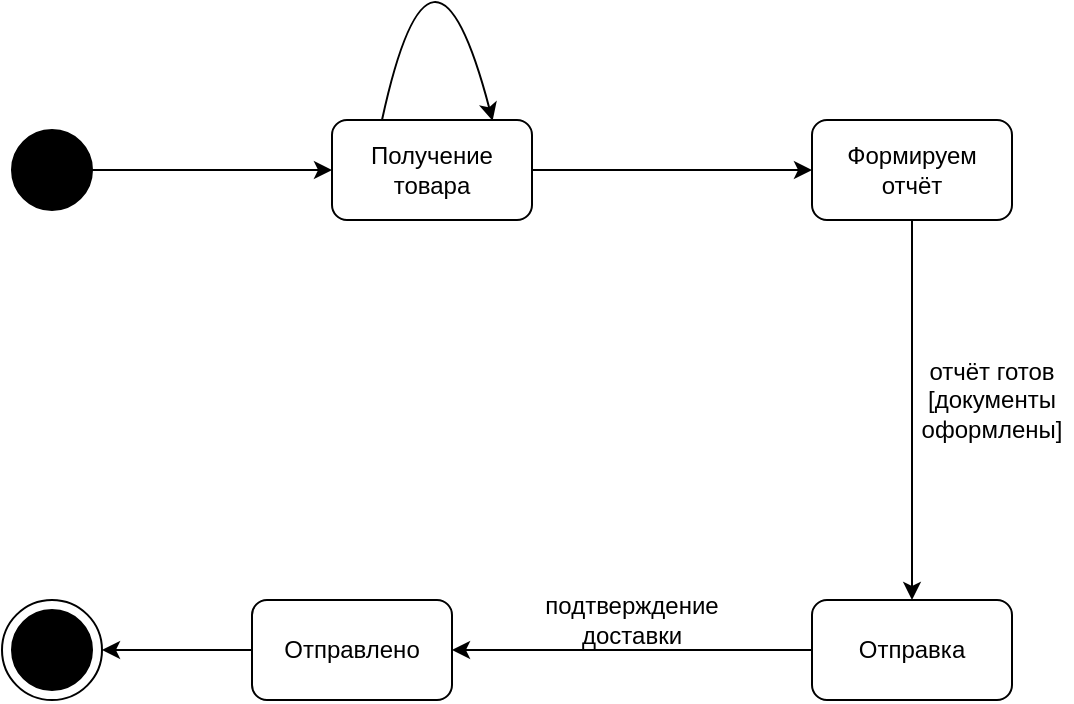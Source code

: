 <mxfile version="20.5.3" type="device"><diagram id="p_gMgVRqJaM5Ly-FDcyr" name="Страница 1"><mxGraphModel dx="1185" dy="662" grid="1" gridSize="10" guides="1" tooltips="1" connect="1" arrows="1" fold="1" page="1" pageScale="1" pageWidth="827" pageHeight="1169" math="0" shadow="0"><root><mxCell id="0"/><mxCell id="1" parent="0"/><mxCell id="CvNAGYmuj3-otscL_dC4-6" style="edgeStyle=orthogonalEdgeStyle;rounded=0;orthogonalLoop=1;jettySize=auto;html=1;entryX=0;entryY=0.5;entryDx=0;entryDy=0;" edge="1" parent="1" source="CvNAGYmuj3-otscL_dC4-1" target="CvNAGYmuj3-otscL_dC4-5"><mxGeometry relative="1" as="geometry"/></mxCell><mxCell id="CvNAGYmuj3-otscL_dC4-1" value="" style="ellipse;whiteSpace=wrap;html=1;aspect=fixed;fillColor=#000000;" vertex="1" parent="1"><mxGeometry x="280" y="320" width="40" height="40" as="geometry"/></mxCell><mxCell id="CvNAGYmuj3-otscL_dC4-3" value="" style="ellipse;whiteSpace=wrap;html=1;aspect=fixed;" vertex="1" parent="1"><mxGeometry x="275" y="555" width="50" height="50" as="geometry"/></mxCell><mxCell id="CvNAGYmuj3-otscL_dC4-4" value="" style="ellipse;whiteSpace=wrap;html=1;aspect=fixed;fillColor=#000000;" vertex="1" parent="1"><mxGeometry x="280" y="560" width="40" height="40" as="geometry"/></mxCell><mxCell id="CvNAGYmuj3-otscL_dC4-8" style="edgeStyle=orthogonalEdgeStyle;rounded=0;orthogonalLoop=1;jettySize=auto;html=1;entryX=0;entryY=0.5;entryDx=0;entryDy=0;" edge="1" parent="1" source="CvNAGYmuj3-otscL_dC4-5" target="CvNAGYmuj3-otscL_dC4-7"><mxGeometry relative="1" as="geometry"/></mxCell><mxCell id="CvNAGYmuj3-otscL_dC4-5" value="Получение товара" style="rounded=1;whiteSpace=wrap;html=1;" vertex="1" parent="1"><mxGeometry x="440" y="315" width="100" height="50" as="geometry"/></mxCell><mxCell id="CvNAGYmuj3-otscL_dC4-10" style="edgeStyle=orthogonalEdgeStyle;rounded=0;orthogonalLoop=1;jettySize=auto;html=1;entryX=0.5;entryY=0;entryDx=0;entryDy=0;" edge="1" parent="1" source="CvNAGYmuj3-otscL_dC4-7" target="CvNAGYmuj3-otscL_dC4-9"><mxGeometry relative="1" as="geometry"/></mxCell><mxCell id="CvNAGYmuj3-otscL_dC4-7" value="Формируем отчёт" style="rounded=1;whiteSpace=wrap;html=1;" vertex="1" parent="1"><mxGeometry x="680" y="315" width="100" height="50" as="geometry"/></mxCell><mxCell id="CvNAGYmuj3-otscL_dC4-12" style="edgeStyle=orthogonalEdgeStyle;rounded=0;orthogonalLoop=1;jettySize=auto;html=1;entryX=1;entryY=0.5;entryDx=0;entryDy=0;" edge="1" parent="1" source="CvNAGYmuj3-otscL_dC4-9" target="CvNAGYmuj3-otscL_dC4-11"><mxGeometry relative="1" as="geometry"/></mxCell><mxCell id="CvNAGYmuj3-otscL_dC4-9" value="Отправка" style="rounded=1;whiteSpace=wrap;html=1;" vertex="1" parent="1"><mxGeometry x="680" y="555" width="100" height="50" as="geometry"/></mxCell><mxCell id="CvNAGYmuj3-otscL_dC4-15" style="edgeStyle=orthogonalEdgeStyle;rounded=0;orthogonalLoop=1;jettySize=auto;html=1;entryX=1;entryY=0.5;entryDx=0;entryDy=0;" edge="1" parent="1" source="CvNAGYmuj3-otscL_dC4-11" target="CvNAGYmuj3-otscL_dC4-3"><mxGeometry relative="1" as="geometry"/></mxCell><mxCell id="CvNAGYmuj3-otscL_dC4-11" value="Отправлено" style="rounded=1;whiteSpace=wrap;html=1;" vertex="1" parent="1"><mxGeometry x="400" y="555" width="100" height="50" as="geometry"/></mxCell><mxCell id="CvNAGYmuj3-otscL_dC4-16" value="подтверждение доставки" style="text;html=1;strokeColor=none;fillColor=none;align=center;verticalAlign=middle;whiteSpace=wrap;rounded=0;" vertex="1" parent="1"><mxGeometry x="550" y="550" width="80" height="30" as="geometry"/></mxCell><mxCell id="CvNAGYmuj3-otscL_dC4-17" value="отчёт готов [документы оформлены]" style="text;html=1;strokeColor=none;fillColor=none;align=center;verticalAlign=middle;whiteSpace=wrap;rounded=0;" vertex="1" parent="1"><mxGeometry x="730" y="440" width="80" height="30" as="geometry"/></mxCell><mxCell id="CvNAGYmuj3-otscL_dC4-18" value="" style="curved=1;endArrow=classic;html=1;rounded=0;exitX=0.25;exitY=0;exitDx=0;exitDy=0;entryX=0.803;entryY=0.008;entryDx=0;entryDy=0;entryPerimeter=0;" edge="1" parent="1" source="CvNAGYmuj3-otscL_dC4-5" target="CvNAGYmuj3-otscL_dC4-5"><mxGeometry width="50" height="50" relative="1" as="geometry"><mxPoint x="470" y="430" as="sourcePoint"/><mxPoint x="580" y="420" as="targetPoint"/><Array as="points"><mxPoint x="490" y="200"/></Array></mxGeometry></mxCell></root></mxGraphModel></diagram></mxfile>